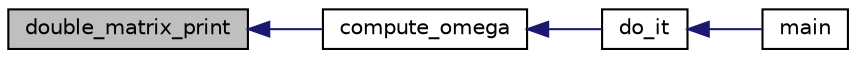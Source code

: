 digraph "double_matrix_print"
{
  edge [fontname="Helvetica",fontsize="10",labelfontname="Helvetica",labelfontsize="10"];
  node [fontname="Helvetica",fontsize="10",shape=record];
  rankdir="LR";
  Node891 [label="double_matrix_print",height=0.2,width=0.4,color="black", fillcolor="grey75", style="filled", fontcolor="black"];
  Node891 -> Node892 [dir="back",color="midnightblue",fontsize="10",style="solid",fontname="Helvetica"];
  Node892 [label="compute_omega",height=0.2,width=0.4,color="black", fillcolor="white", style="filled",URL="$da/da3/burnside_8_c.html#a2c04ffa6cca9279a5f5b8fdd4ead95ce"];
  Node892 -> Node893 [dir="back",color="midnightblue",fontsize="10",style="solid",fontname="Helvetica"];
  Node893 [label="do_it",height=0.2,width=0.4,color="black", fillcolor="white", style="filled",URL="$da/da3/burnside_8_c.html#a6a1ed4d46bdb13e56112f47f0565c25b"];
  Node893 -> Node894 [dir="back",color="midnightblue",fontsize="10",style="solid",fontname="Helvetica"];
  Node894 [label="main",height=0.2,width=0.4,color="black", fillcolor="white", style="filled",URL="$da/da3/burnside_8_c.html#a3c04138a5bfe5d72780bb7e82a18e627"];
}
